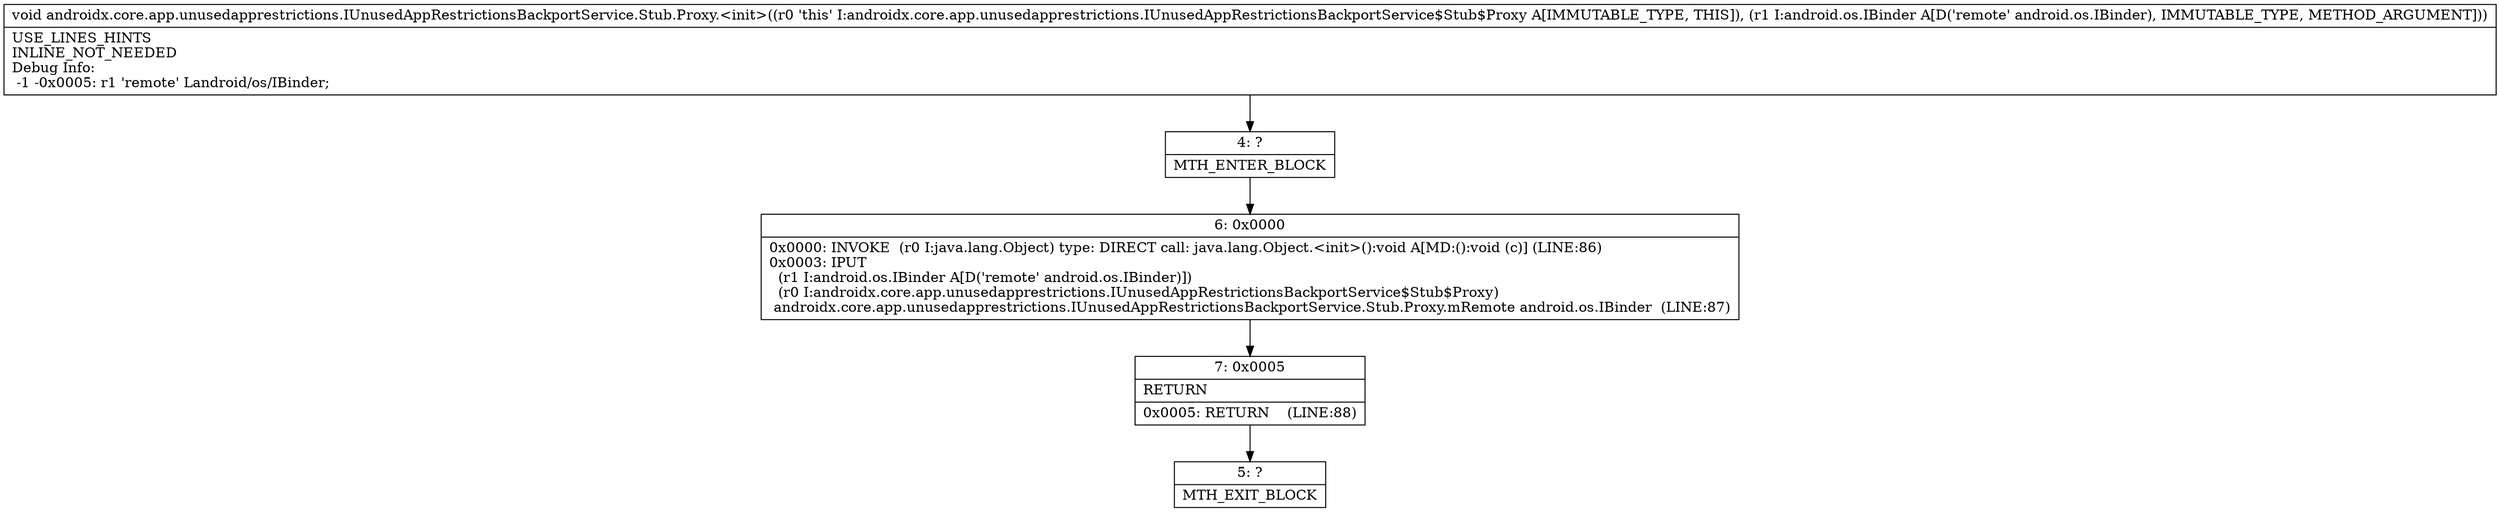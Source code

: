 digraph "CFG forandroidx.core.app.unusedapprestrictions.IUnusedAppRestrictionsBackportService.Stub.Proxy.\<init\>(Landroid\/os\/IBinder;)V" {
Node_4 [shape=record,label="{4\:\ ?|MTH_ENTER_BLOCK\l}"];
Node_6 [shape=record,label="{6\:\ 0x0000|0x0000: INVOKE  (r0 I:java.lang.Object) type: DIRECT call: java.lang.Object.\<init\>():void A[MD:():void (c)] (LINE:86)\l0x0003: IPUT  \l  (r1 I:android.os.IBinder A[D('remote' android.os.IBinder)])\l  (r0 I:androidx.core.app.unusedapprestrictions.IUnusedAppRestrictionsBackportService$Stub$Proxy)\l androidx.core.app.unusedapprestrictions.IUnusedAppRestrictionsBackportService.Stub.Proxy.mRemote android.os.IBinder  (LINE:87)\l}"];
Node_7 [shape=record,label="{7\:\ 0x0005|RETURN\l|0x0005: RETURN    (LINE:88)\l}"];
Node_5 [shape=record,label="{5\:\ ?|MTH_EXIT_BLOCK\l}"];
MethodNode[shape=record,label="{void androidx.core.app.unusedapprestrictions.IUnusedAppRestrictionsBackportService.Stub.Proxy.\<init\>((r0 'this' I:androidx.core.app.unusedapprestrictions.IUnusedAppRestrictionsBackportService$Stub$Proxy A[IMMUTABLE_TYPE, THIS]), (r1 I:android.os.IBinder A[D('remote' android.os.IBinder), IMMUTABLE_TYPE, METHOD_ARGUMENT]))  | USE_LINES_HINTS\lINLINE_NOT_NEEDED\lDebug Info:\l  \-1 \-0x0005: r1 'remote' Landroid\/os\/IBinder;\l}"];
MethodNode -> Node_4;Node_4 -> Node_6;
Node_6 -> Node_7;
Node_7 -> Node_5;
}

